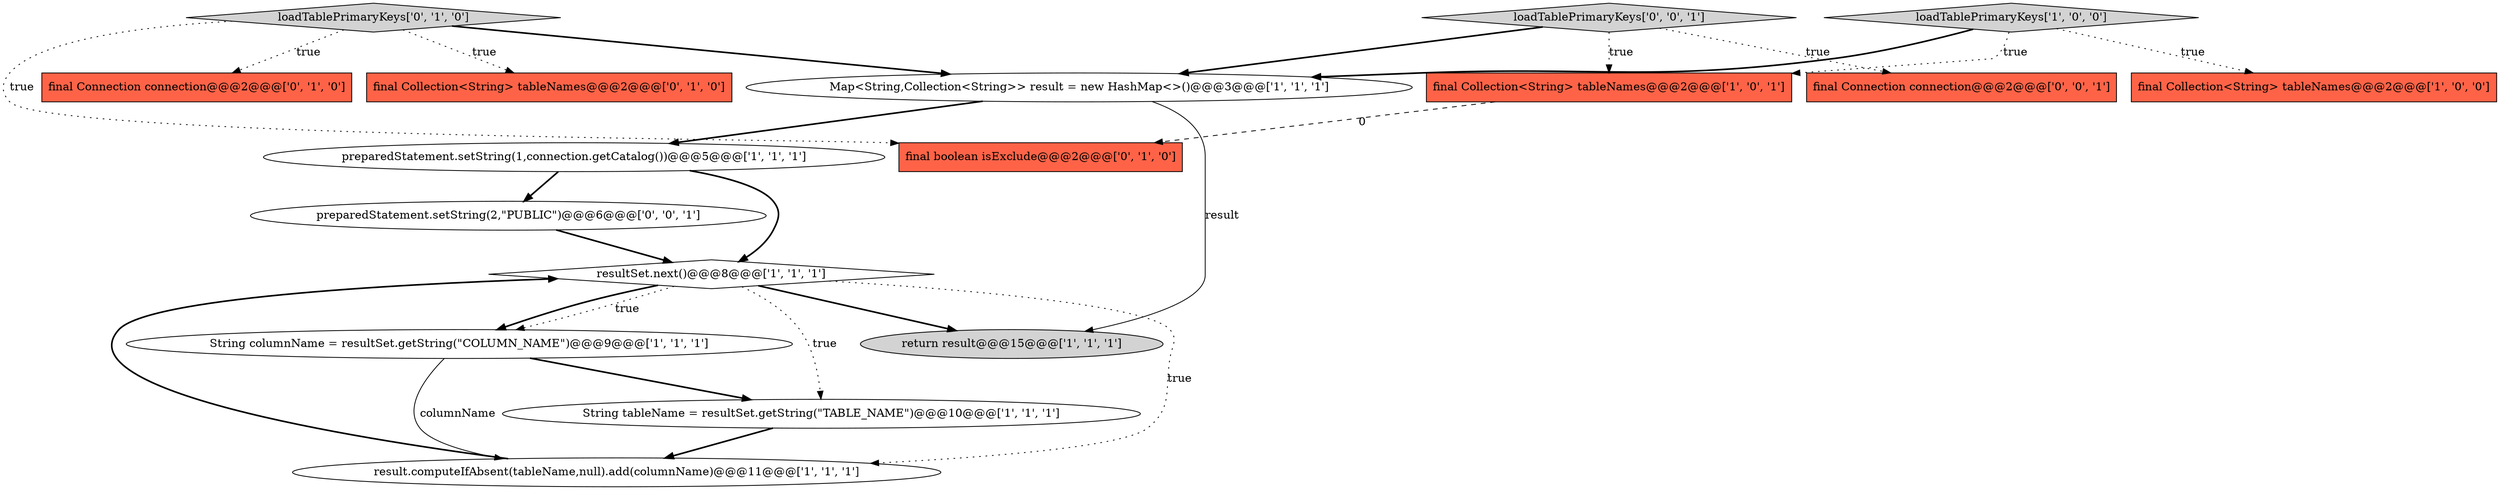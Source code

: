 digraph {
14 [style = filled, label = "final Connection connection@@@2@@@['0', '0', '1']", fillcolor = tomato, shape = box image = "AAA0AAABBB3BBB"];
3 [style = filled, label = "String tableName = resultSet.getString(\"TABLE_NAME\")@@@10@@@['1', '1', '1']", fillcolor = white, shape = ellipse image = "AAA0AAABBB1BBB"];
16 [style = filled, label = "loadTablePrimaryKeys['0', '0', '1']", fillcolor = lightgray, shape = diamond image = "AAA0AAABBB3BBB"];
5 [style = filled, label = "result.computeIfAbsent(tableName,null).add(columnName)@@@11@@@['1', '1', '1']", fillcolor = white, shape = ellipse image = "AAA0AAABBB1BBB"];
2 [style = filled, label = "return result@@@15@@@['1', '1', '1']", fillcolor = lightgray, shape = ellipse image = "AAA0AAABBB1BBB"];
0 [style = filled, label = "final Collection<String> tableNames@@@2@@@['1', '0', '0']", fillcolor = tomato, shape = box image = "AAA0AAABBB1BBB"];
15 [style = filled, label = "preparedStatement.setString(2,\"PUBLIC\")@@@6@@@['0', '0', '1']", fillcolor = white, shape = ellipse image = "AAA0AAABBB3BBB"];
1 [style = filled, label = "resultSet.next()@@@8@@@['1', '1', '1']", fillcolor = white, shape = diamond image = "AAA0AAABBB1BBB"];
6 [style = filled, label = "preparedStatement.setString(1,connection.getCatalog())@@@5@@@['1', '1', '1']", fillcolor = white, shape = ellipse image = "AAA0AAABBB1BBB"];
13 [style = filled, label = "loadTablePrimaryKeys['0', '1', '0']", fillcolor = lightgray, shape = diamond image = "AAA0AAABBB2BBB"];
4 [style = filled, label = "final Collection<String> tableNames@@@2@@@['1', '0', '1']", fillcolor = tomato, shape = box image = "AAA0AAABBB1BBB"];
8 [style = filled, label = "String columnName = resultSet.getString(\"COLUMN_NAME\")@@@9@@@['1', '1', '1']", fillcolor = white, shape = ellipse image = "AAA0AAABBB1BBB"];
12 [style = filled, label = "final boolean isExclude@@@2@@@['0', '1', '0']", fillcolor = tomato, shape = box image = "AAA1AAABBB2BBB"];
9 [style = filled, label = "Map<String,Collection<String>> result = new HashMap<>()@@@3@@@['1', '1', '1']", fillcolor = white, shape = ellipse image = "AAA0AAABBB1BBB"];
10 [style = filled, label = "final Connection connection@@@2@@@['0', '1', '0']", fillcolor = tomato, shape = box image = "AAA0AAABBB2BBB"];
7 [style = filled, label = "loadTablePrimaryKeys['1', '0', '0']", fillcolor = lightgray, shape = diamond image = "AAA0AAABBB1BBB"];
11 [style = filled, label = "final Collection<String> tableNames@@@2@@@['0', '1', '0']", fillcolor = tomato, shape = box image = "AAA0AAABBB2BBB"];
16->9 [style = bold, label=""];
1->8 [style = bold, label=""];
13->12 [style = dotted, label="true"];
8->3 [style = bold, label=""];
9->2 [style = solid, label="result"];
7->0 [style = dotted, label="true"];
13->10 [style = dotted, label="true"];
16->4 [style = dotted, label="true"];
6->15 [style = bold, label=""];
9->6 [style = bold, label=""];
4->12 [style = dashed, label="0"];
1->3 [style = dotted, label="true"];
7->9 [style = bold, label=""];
6->1 [style = bold, label=""];
5->1 [style = bold, label=""];
3->5 [style = bold, label=""];
7->4 [style = dotted, label="true"];
16->14 [style = dotted, label="true"];
1->8 [style = dotted, label="true"];
13->11 [style = dotted, label="true"];
8->5 [style = solid, label="columnName"];
1->2 [style = bold, label=""];
13->9 [style = bold, label=""];
1->5 [style = dotted, label="true"];
15->1 [style = bold, label=""];
}

